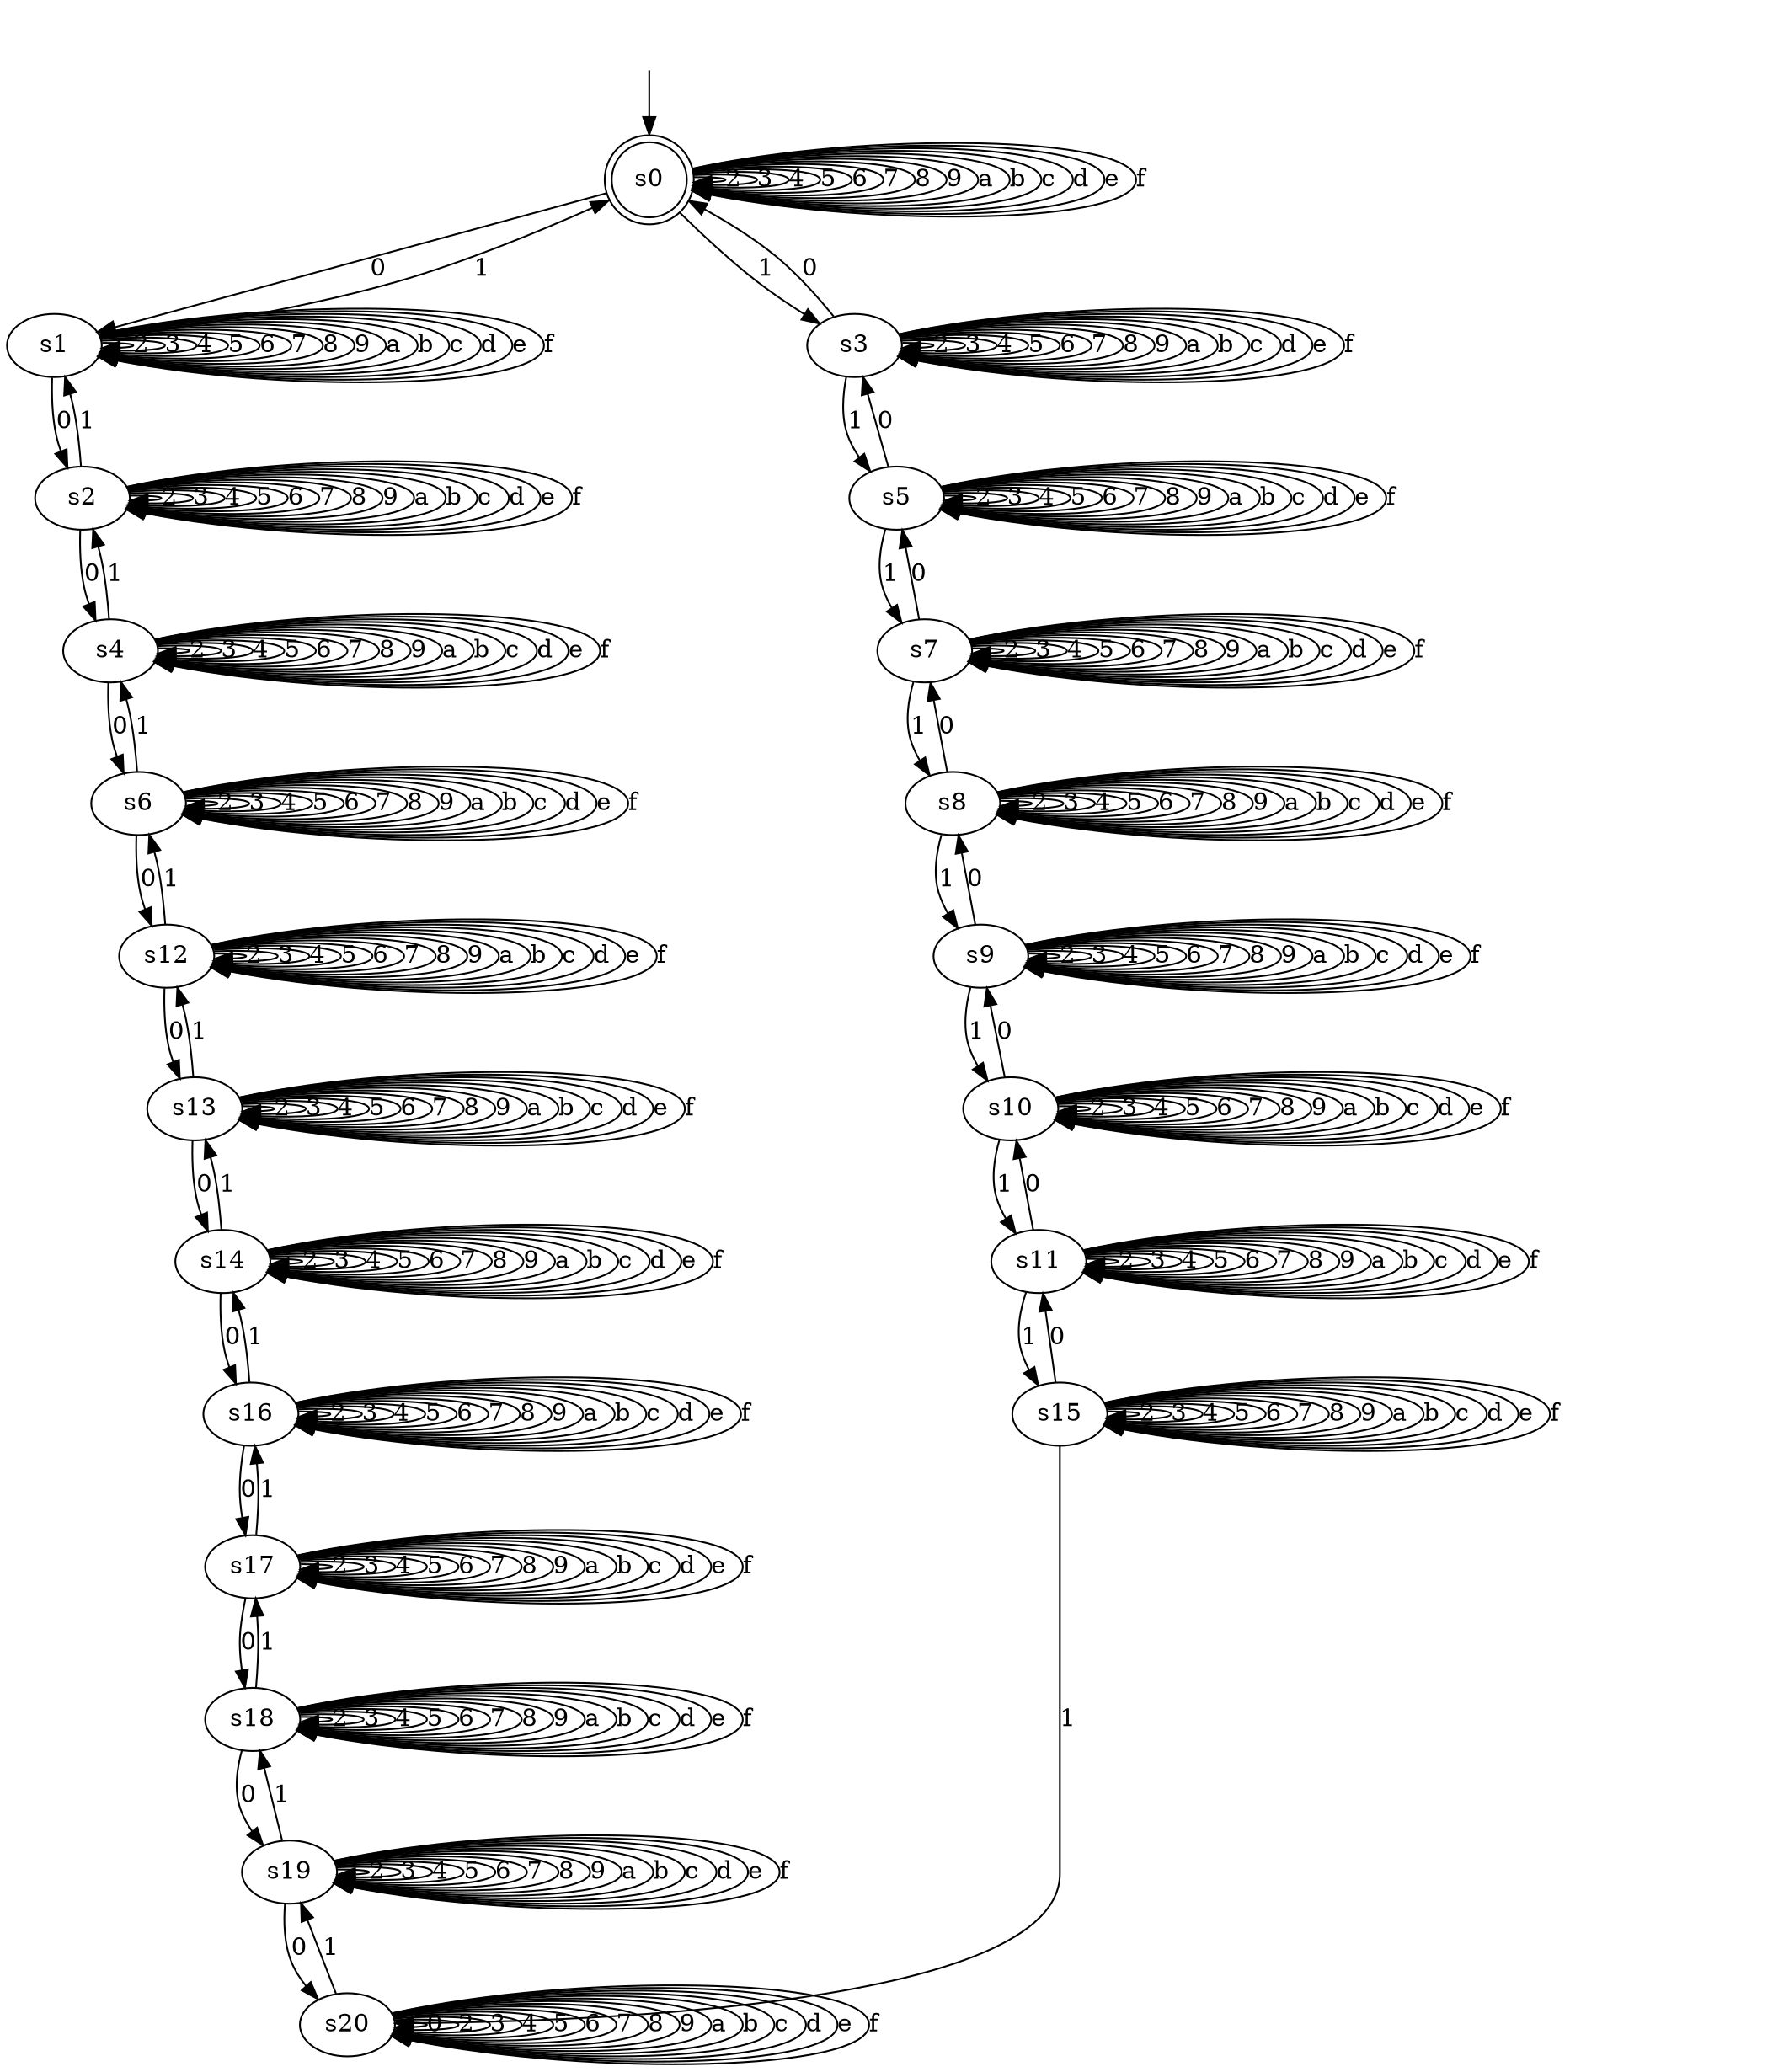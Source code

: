 digraph learned_dfa {
s0 [label="s0", shape=doublecircle];
s1 [label="s1"];
s2 [label="s2"];
s3 [label="s3"];
s4 [label="s4"];
s5 [label="s5"];
s6 [label="s6"];
s7 [label="s7"];
s8 [label="s8"];
s9 [label="s9"];
s10 [label="s10"];
s11 [label="s11"];
s12 [label="s12"];
s13 [label="s13"];
s14 [label="s14"];
s15 [label="s15"];
s16 [label="s16"];
s17 [label="s17"];
s18 [label="s18"];
s19 [label="s19"];
s20 [label="s20"];
s0 -> s1 [label="0"];
s0 -> s3 [label="1"];
s0 -> s0 [label="2"];
s0 -> s0 [label="3"];
s0 -> s0 [label="4"];
s0 -> s0 [label="5"];
s0 -> s0 [label="6"];
s0 -> s0 [label="7"];
s0 -> s0 [label="8"];
s0 -> s0 [label="9"];
s0 -> s0 [label="a"];
s0 -> s0 [label="b"];
s0 -> s0 [label="c"];
s0 -> s0 [label="d"];
s0 -> s0 [label="e"];
s0 -> s0 [label="f"];
s1 -> s2 [label="0"];
s1 -> s0 [label="1"];
s1 -> s1 [label="2"];
s1 -> s1 [label="3"];
s1 -> s1 [label="4"];
s1 -> s1 [label="5"];
s1 -> s1 [label="6"];
s1 -> s1 [label="7"];
s1 -> s1 [label="8"];
s1 -> s1 [label="9"];
s1 -> s1 [label="a"];
s1 -> s1 [label="b"];
s1 -> s1 [label="c"];
s1 -> s1 [label="d"];
s1 -> s1 [label="e"];
s1 -> s1 [label="f"];
s2 -> s4 [label="0"];
s2 -> s1 [label="1"];
s2 -> s2 [label="2"];
s2 -> s2 [label="3"];
s2 -> s2 [label="4"];
s2 -> s2 [label="5"];
s2 -> s2 [label="6"];
s2 -> s2 [label="7"];
s2 -> s2 [label="8"];
s2 -> s2 [label="9"];
s2 -> s2 [label="a"];
s2 -> s2 [label="b"];
s2 -> s2 [label="c"];
s2 -> s2 [label="d"];
s2 -> s2 [label="e"];
s2 -> s2 [label="f"];
s3 -> s0 [label="0"];
s3 -> s5 [label="1"];
s3 -> s3 [label="2"];
s3 -> s3 [label="3"];
s3 -> s3 [label="4"];
s3 -> s3 [label="5"];
s3 -> s3 [label="6"];
s3 -> s3 [label="7"];
s3 -> s3 [label="8"];
s3 -> s3 [label="9"];
s3 -> s3 [label="a"];
s3 -> s3 [label="b"];
s3 -> s3 [label="c"];
s3 -> s3 [label="d"];
s3 -> s3 [label="e"];
s3 -> s3 [label="f"];
s4 -> s6 [label="0"];
s4 -> s2 [label="1"];
s4 -> s4 [label="2"];
s4 -> s4 [label="3"];
s4 -> s4 [label="4"];
s4 -> s4 [label="5"];
s4 -> s4 [label="6"];
s4 -> s4 [label="7"];
s4 -> s4 [label="8"];
s4 -> s4 [label="9"];
s4 -> s4 [label="a"];
s4 -> s4 [label="b"];
s4 -> s4 [label="c"];
s4 -> s4 [label="d"];
s4 -> s4 [label="e"];
s4 -> s4 [label="f"];
s5 -> s3 [label="0"];
s5 -> s7 [label="1"];
s5 -> s5 [label="2"];
s5 -> s5 [label="3"];
s5 -> s5 [label="4"];
s5 -> s5 [label="5"];
s5 -> s5 [label="6"];
s5 -> s5 [label="7"];
s5 -> s5 [label="8"];
s5 -> s5 [label="9"];
s5 -> s5 [label="a"];
s5 -> s5 [label="b"];
s5 -> s5 [label="c"];
s5 -> s5 [label="d"];
s5 -> s5 [label="e"];
s5 -> s5 [label="f"];
s6 -> s12 [label="0"];
s6 -> s4 [label="1"];
s6 -> s6 [label="2"];
s6 -> s6 [label="3"];
s6 -> s6 [label="4"];
s6 -> s6 [label="5"];
s6 -> s6 [label="6"];
s6 -> s6 [label="7"];
s6 -> s6 [label="8"];
s6 -> s6 [label="9"];
s6 -> s6 [label="a"];
s6 -> s6 [label="b"];
s6 -> s6 [label="c"];
s6 -> s6 [label="d"];
s6 -> s6 [label="e"];
s6 -> s6 [label="f"];
s7 -> s5 [label="0"];
s7 -> s8 [label="1"];
s7 -> s7 [label="2"];
s7 -> s7 [label="3"];
s7 -> s7 [label="4"];
s7 -> s7 [label="5"];
s7 -> s7 [label="6"];
s7 -> s7 [label="7"];
s7 -> s7 [label="8"];
s7 -> s7 [label="9"];
s7 -> s7 [label="a"];
s7 -> s7 [label="b"];
s7 -> s7 [label="c"];
s7 -> s7 [label="d"];
s7 -> s7 [label="e"];
s7 -> s7 [label="f"];
s8 -> s7 [label="0"];
s8 -> s9 [label="1"];
s8 -> s8 [label="2"];
s8 -> s8 [label="3"];
s8 -> s8 [label="4"];
s8 -> s8 [label="5"];
s8 -> s8 [label="6"];
s8 -> s8 [label="7"];
s8 -> s8 [label="8"];
s8 -> s8 [label="9"];
s8 -> s8 [label="a"];
s8 -> s8 [label="b"];
s8 -> s8 [label="c"];
s8 -> s8 [label="d"];
s8 -> s8 [label="e"];
s8 -> s8 [label="f"];
s9 -> s8 [label="0"];
s9 -> s10 [label="1"];
s9 -> s9 [label="2"];
s9 -> s9 [label="3"];
s9 -> s9 [label="4"];
s9 -> s9 [label="5"];
s9 -> s9 [label="6"];
s9 -> s9 [label="7"];
s9 -> s9 [label="8"];
s9 -> s9 [label="9"];
s9 -> s9 [label="a"];
s9 -> s9 [label="b"];
s9 -> s9 [label="c"];
s9 -> s9 [label="d"];
s9 -> s9 [label="e"];
s9 -> s9 [label="f"];
s10 -> s9 [label="0"];
s10 -> s11 [label="1"];
s10 -> s10 [label="2"];
s10 -> s10 [label="3"];
s10 -> s10 [label="4"];
s10 -> s10 [label="5"];
s10 -> s10 [label="6"];
s10 -> s10 [label="7"];
s10 -> s10 [label="8"];
s10 -> s10 [label="9"];
s10 -> s10 [label="a"];
s10 -> s10 [label="b"];
s10 -> s10 [label="c"];
s10 -> s10 [label="d"];
s10 -> s10 [label="e"];
s10 -> s10 [label="f"];
s11 -> s10 [label="0"];
s11 -> s15 [label="1"];
s11 -> s11 [label="2"];
s11 -> s11 [label="3"];
s11 -> s11 [label="4"];
s11 -> s11 [label="5"];
s11 -> s11 [label="6"];
s11 -> s11 [label="7"];
s11 -> s11 [label="8"];
s11 -> s11 [label="9"];
s11 -> s11 [label="a"];
s11 -> s11 [label="b"];
s11 -> s11 [label="c"];
s11 -> s11 [label="d"];
s11 -> s11 [label="e"];
s11 -> s11 [label="f"];
s12 -> s13 [label="0"];
s12 -> s6 [label="1"];
s12 -> s12 [label="2"];
s12 -> s12 [label="3"];
s12 -> s12 [label="4"];
s12 -> s12 [label="5"];
s12 -> s12 [label="6"];
s12 -> s12 [label="7"];
s12 -> s12 [label="8"];
s12 -> s12 [label="9"];
s12 -> s12 [label="a"];
s12 -> s12 [label="b"];
s12 -> s12 [label="c"];
s12 -> s12 [label="d"];
s12 -> s12 [label="e"];
s12 -> s12 [label="f"];
s13 -> s14 [label="0"];
s13 -> s12 [label="1"];
s13 -> s13 [label="2"];
s13 -> s13 [label="3"];
s13 -> s13 [label="4"];
s13 -> s13 [label="5"];
s13 -> s13 [label="6"];
s13 -> s13 [label="7"];
s13 -> s13 [label="8"];
s13 -> s13 [label="9"];
s13 -> s13 [label="a"];
s13 -> s13 [label="b"];
s13 -> s13 [label="c"];
s13 -> s13 [label="d"];
s13 -> s13 [label="e"];
s13 -> s13 [label="f"];
s14 -> s16 [label="0"];
s14 -> s13 [label="1"];
s14 -> s14 [label="2"];
s14 -> s14 [label="3"];
s14 -> s14 [label="4"];
s14 -> s14 [label="5"];
s14 -> s14 [label="6"];
s14 -> s14 [label="7"];
s14 -> s14 [label="8"];
s14 -> s14 [label="9"];
s14 -> s14 [label="a"];
s14 -> s14 [label="b"];
s14 -> s14 [label="c"];
s14 -> s14 [label="d"];
s14 -> s14 [label="e"];
s14 -> s14 [label="f"];
s15 -> s11 [label="0"];
s15 -> s20 [label="1"];
s15 -> s15 [label="2"];
s15 -> s15 [label="3"];
s15 -> s15 [label="4"];
s15 -> s15 [label="5"];
s15 -> s15 [label="6"];
s15 -> s15 [label="7"];
s15 -> s15 [label="8"];
s15 -> s15 [label="9"];
s15 -> s15 [label="a"];
s15 -> s15 [label="b"];
s15 -> s15 [label="c"];
s15 -> s15 [label="d"];
s15 -> s15 [label="e"];
s15 -> s15 [label="f"];
s16 -> s17 [label="0"];
s16 -> s14 [label="1"];
s16 -> s16 [label="2"];
s16 -> s16 [label="3"];
s16 -> s16 [label="4"];
s16 -> s16 [label="5"];
s16 -> s16 [label="6"];
s16 -> s16 [label="7"];
s16 -> s16 [label="8"];
s16 -> s16 [label="9"];
s16 -> s16 [label="a"];
s16 -> s16 [label="b"];
s16 -> s16 [label="c"];
s16 -> s16 [label="d"];
s16 -> s16 [label="e"];
s16 -> s16 [label="f"];
s17 -> s18 [label="0"];
s17 -> s16 [label="1"];
s17 -> s17 [label="2"];
s17 -> s17 [label="3"];
s17 -> s17 [label="4"];
s17 -> s17 [label="5"];
s17 -> s17 [label="6"];
s17 -> s17 [label="7"];
s17 -> s17 [label="8"];
s17 -> s17 [label="9"];
s17 -> s17 [label="a"];
s17 -> s17 [label="b"];
s17 -> s17 [label="c"];
s17 -> s17 [label="d"];
s17 -> s17 [label="e"];
s17 -> s17 [label="f"];
s18 -> s19 [label="0"];
s18 -> s17 [label="1"];
s18 -> s18 [label="2"];
s18 -> s18 [label="3"];
s18 -> s18 [label="4"];
s18 -> s18 [label="5"];
s18 -> s18 [label="6"];
s18 -> s18 [label="7"];
s18 -> s18 [label="8"];
s18 -> s18 [label="9"];
s18 -> s18 [label="a"];
s18 -> s18 [label="b"];
s18 -> s18 [label="c"];
s18 -> s18 [label="d"];
s18 -> s18 [label="e"];
s18 -> s18 [label="f"];
s19 -> s20 [label="0"];
s19 -> s18 [label="1"];
s19 -> s19 [label="2"];
s19 -> s19 [label="3"];
s19 -> s19 [label="4"];
s19 -> s19 [label="5"];
s19 -> s19 [label="6"];
s19 -> s19 [label="7"];
s19 -> s19 [label="8"];
s19 -> s19 [label="9"];
s19 -> s19 [label="a"];
s19 -> s19 [label="b"];
s19 -> s19 [label="c"];
s19 -> s19 [label="d"];
s19 -> s19 [label="e"];
s19 -> s19 [label="f"];
s20 -> s20 [label="0"];
s20 -> s19 [label="1"];
s20 -> s20 [label="2"];
s20 -> s20 [label="3"];
s20 -> s20 [label="4"];
s20 -> s20 [label="5"];
s20 -> s20 [label="6"];
s20 -> s20 [label="7"];
s20 -> s20 [label="8"];
s20 -> s20 [label="9"];
s20 -> s20 [label="a"];
s20 -> s20 [label="b"];
s20 -> s20 [label="c"];
s20 -> s20 [label="d"];
s20 -> s20 [label="e"];
s20 -> s20 [label="f"];
__start0 [shape=none, label=""];
__start0 -> s0 [label=""];
}
